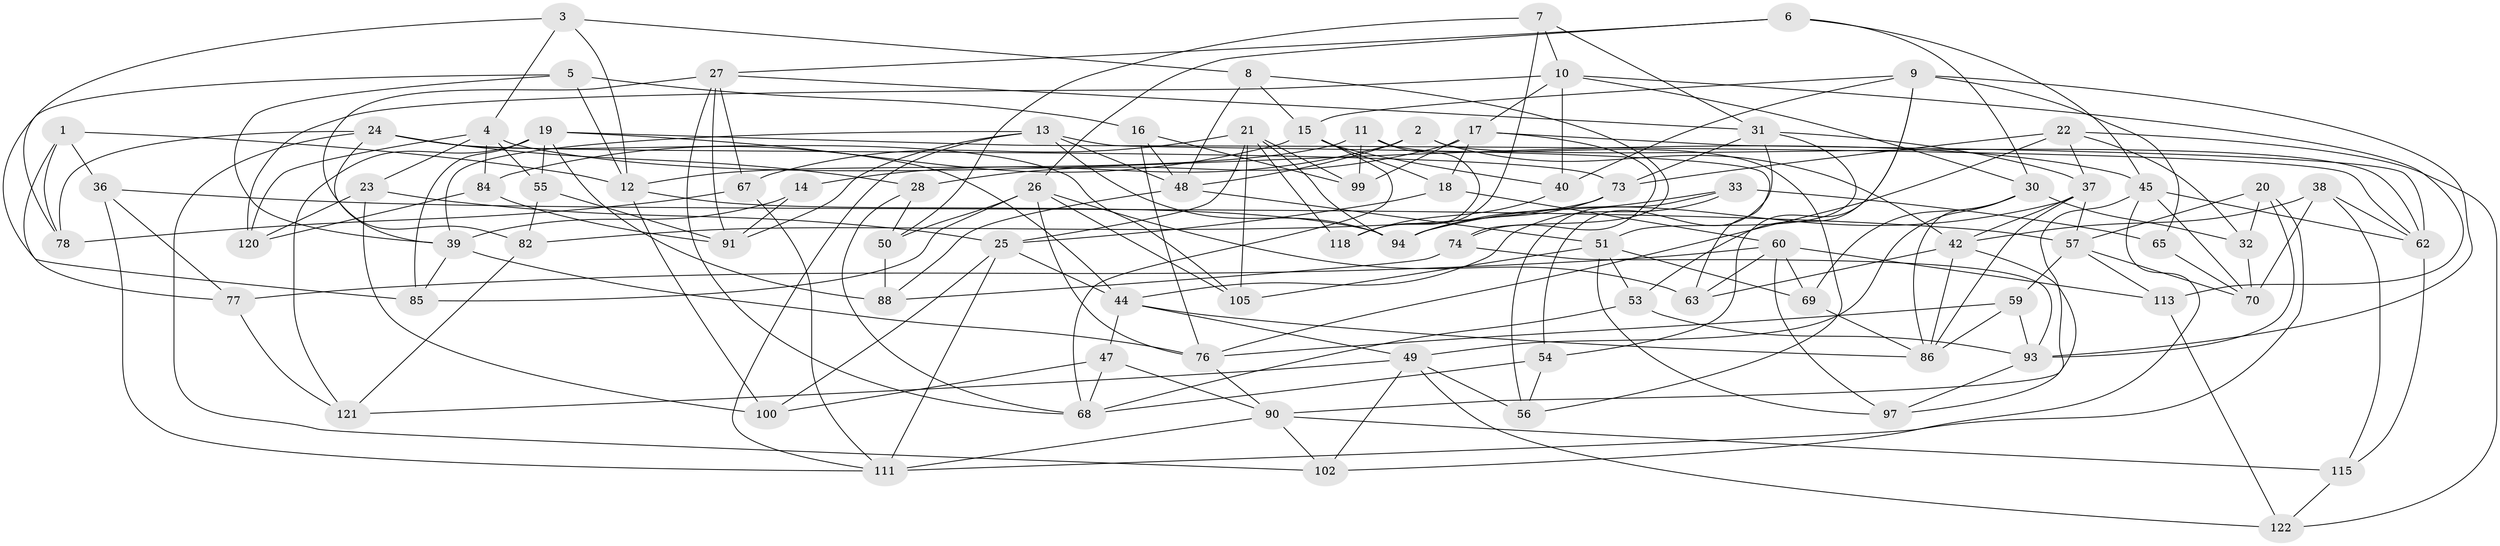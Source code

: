 // Generated by graph-tools (version 1.1) at 2025/24/03/03/25 07:24:29]
// undirected, 85 vertices, 204 edges
graph export_dot {
graph [start="1"]
  node [color=gray90,style=filled];
  1;
  2;
  3;
  4 [super="+71"];
  5;
  6;
  7;
  8;
  9 [super="+66"];
  10 [super="+81"];
  11;
  12 [super="+98"];
  13 [super="+79"];
  14;
  15 [super="+34"];
  16;
  17 [super="+41"];
  18;
  19 [super="+43"];
  20;
  21 [super="+35"];
  22 [super="+58"];
  23;
  24 [super="+112"];
  25 [super="+29"];
  26 [super="+119"];
  27 [super="+61"];
  28;
  30 [super="+117"];
  31 [super="+83"];
  32;
  33;
  36;
  37 [super="+72"];
  38;
  39 [super="+95"];
  40;
  42 [super="+46"];
  44 [super="+108"];
  45 [super="+64"];
  47;
  48 [super="+106"];
  49 [super="+109"];
  50;
  51 [super="+52"];
  53;
  54;
  55;
  56;
  57 [super="+75"];
  59;
  60 [super="+80"];
  62 [super="+89"];
  63;
  65;
  67;
  68 [super="+87"];
  69;
  70 [super="+110"];
  73 [super="+104"];
  74;
  76 [super="+103"];
  77;
  78;
  82;
  84;
  85;
  86 [super="+92"];
  88;
  90 [super="+101"];
  91 [super="+96"];
  93 [super="+107"];
  94 [super="+114"];
  97;
  99;
  100;
  102;
  105;
  111 [super="+116"];
  113;
  115;
  118;
  120;
  121;
  122;
  1 -- 78;
  1 -- 36;
  1 -- 77;
  1 -- 12;
  2 -- 42;
  2 -- 14;
  2 -- 48;
  2 -- 62;
  3 -- 8;
  3 -- 78;
  3 -- 12;
  3 -- 4;
  4 -- 23;
  4 -- 120;
  4 -- 55;
  4 -- 45;
  4 -- 84;
  5 -- 85;
  5 -- 16;
  5 -- 12;
  5 -- 39;
  6 -- 30;
  6 -- 45;
  6 -- 27;
  6 -- 26;
  7 -- 50;
  7 -- 118;
  7 -- 31;
  7 -- 10;
  8 -- 48;
  8 -- 15;
  8 -- 74;
  9 -- 93;
  9 -- 53;
  9 -- 40;
  9 -- 65;
  9 -- 54;
  9 -- 15;
  10 -- 113;
  10 -- 30;
  10 -- 17;
  10 -- 40;
  10 -- 120;
  11 -- 56;
  11 -- 99;
  11 -- 12;
  11 -- 118;
  12 -- 100;
  12 -- 94;
  13 -- 63;
  13 -- 91;
  13 -- 111;
  13 -- 48;
  13 -- 94;
  13 -- 39;
  14 -- 91 [weight=2];
  14 -- 39;
  15 -- 84;
  15 -- 40;
  15 -- 18;
  15 -- 68;
  16 -- 76;
  16 -- 99;
  16 -- 48;
  17 -- 28;
  17 -- 18;
  17 -- 99;
  17 -- 74;
  17 -- 62;
  18 -- 60;
  18 -- 25;
  19 -- 62;
  19 -- 85;
  19 -- 121;
  19 -- 88;
  19 -- 44;
  19 -- 55;
  20 -- 111;
  20 -- 32;
  20 -- 93;
  20 -- 57;
  21 -- 67;
  21 -- 25;
  21 -- 105;
  21 -- 94;
  21 -- 99;
  21 -- 118;
  22 -- 32;
  22 -- 37;
  22 -- 122;
  22 -- 76;
  22 -- 73 [weight=2];
  23 -- 100;
  23 -- 120;
  23 -- 25;
  24 -- 78;
  24 -- 105;
  24 -- 73;
  24 -- 28;
  24 -- 102;
  24 -- 39;
  25 -- 100;
  25 -- 44;
  25 -- 111;
  26 -- 105;
  26 -- 63;
  26 -- 76;
  26 -- 50;
  26 -- 85;
  27 -- 82;
  27 -- 67;
  27 -- 91;
  27 -- 31;
  27 -- 68;
  28 -- 68;
  28 -- 50;
  30 -- 32;
  30 -- 69;
  30 -- 86;
  30 -- 49;
  31 -- 54;
  31 -- 37;
  31 -- 51;
  31 -- 73;
  32 -- 70;
  33 -- 44;
  33 -- 65;
  33 -- 56;
  33 -- 94;
  36 -- 77;
  36 -- 111;
  36 -- 57;
  37 -- 86;
  37 -- 94;
  37 -- 57;
  37 -- 42;
  38 -- 42;
  38 -- 70;
  38 -- 115;
  38 -- 62;
  39 -- 76;
  39 -- 85;
  40 -- 118;
  42 -- 63;
  42 -- 97;
  42 -- 86;
  44 -- 47;
  44 -- 86;
  44 -- 49;
  45 -- 90;
  45 -- 102;
  45 -- 62;
  45 -- 70;
  47 -- 68;
  47 -- 100;
  47 -- 90;
  48 -- 88;
  48 -- 51;
  49 -- 56;
  49 -- 102;
  49 -- 122;
  49 -- 121;
  50 -- 88;
  51 -- 53;
  51 -- 69;
  51 -- 97;
  51 -- 105;
  53 -- 68;
  53 -- 93;
  54 -- 56;
  54 -- 68;
  55 -- 91;
  55 -- 82;
  57 -- 59;
  57 -- 113;
  57 -- 70;
  59 -- 86;
  59 -- 93;
  59 -- 76;
  60 -- 63;
  60 -- 69;
  60 -- 77;
  60 -- 97;
  60 -- 113;
  62 -- 115;
  65 -- 70 [weight=2];
  67 -- 111;
  67 -- 78;
  69 -- 86;
  73 -- 82;
  73 -- 94;
  74 -- 93;
  74 -- 88;
  76 -- 90;
  77 -- 121;
  82 -- 121;
  84 -- 91;
  84 -- 120;
  90 -- 102;
  90 -- 115;
  90 -- 111;
  93 -- 97;
  113 -- 122;
  115 -- 122;
}
